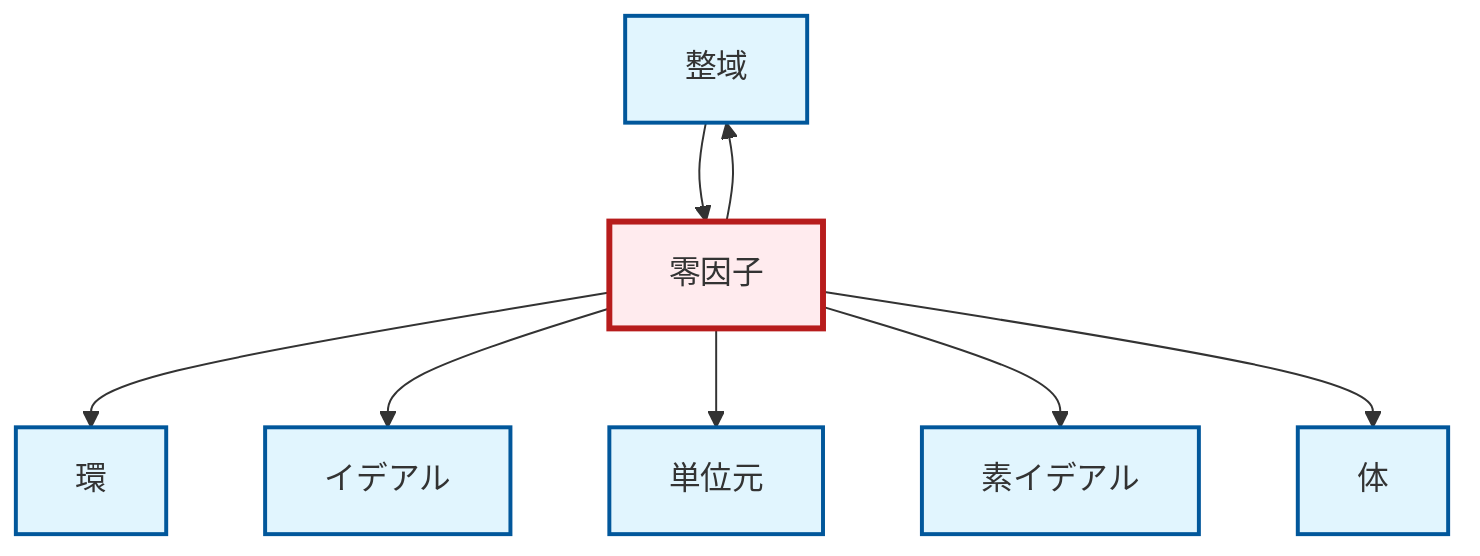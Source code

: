 graph TD
    classDef definition fill:#e1f5fe,stroke:#01579b,stroke-width:2px
    classDef theorem fill:#f3e5f5,stroke:#4a148c,stroke-width:2px
    classDef axiom fill:#fff3e0,stroke:#e65100,stroke-width:2px
    classDef example fill:#e8f5e9,stroke:#1b5e20,stroke-width:2px
    classDef current fill:#ffebee,stroke:#b71c1c,stroke-width:3px
    def-identity-element["単位元"]:::definition
    def-ring["環"]:::definition
    def-ideal["イデアル"]:::definition
    def-integral-domain["整域"]:::definition
    def-field["体"]:::definition
    def-zero-divisor["零因子"]:::definition
    def-prime-ideal["素イデアル"]:::definition
    def-zero-divisor --> def-ring
    def-zero-divisor --> def-ideal
    def-zero-divisor --> def-identity-element
    def-zero-divisor --> def-prime-ideal
    def-zero-divisor --> def-integral-domain
    def-zero-divisor --> def-field
    def-integral-domain --> def-zero-divisor
    class def-zero-divisor current